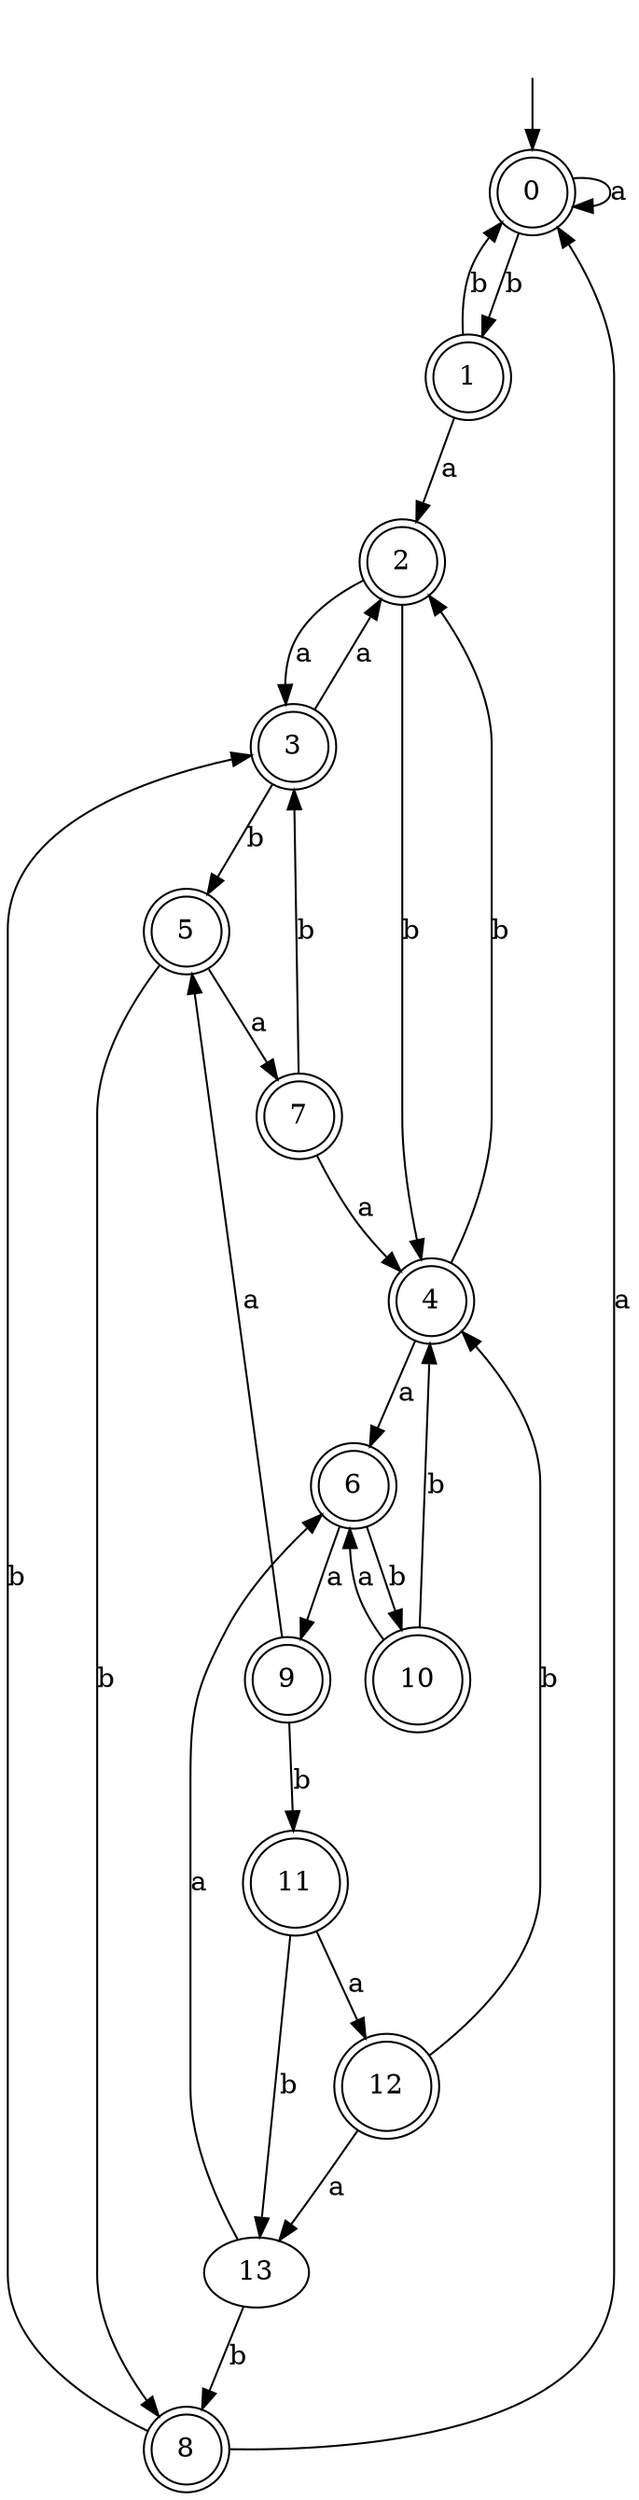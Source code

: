 digraph RandomDFA {
  __start0 [label="", shape=none];
  __start0 -> 0 [label=""];
  0 [shape=circle] [shape=doublecircle]
  0 -> 0 [label="a"]
  0 -> 1 [label="b"]
  1 [shape=doublecircle]
  1 -> 2 [label="a"]
  1 -> 0 [label="b"]
  2 [shape=doublecircle]
  2 -> 3 [label="a"]
  2 -> 4 [label="b"]
  3 [shape=doublecircle]
  3 -> 2 [label="a"]
  3 -> 5 [label="b"]
  4 [shape=doublecircle]
  4 -> 6 [label="a"]
  4 -> 2 [label="b"]
  5 [shape=doublecircle]
  5 -> 7 [label="a"]
  5 -> 8 [label="b"]
  6 [shape=doublecircle]
  6 -> 9 [label="a"]
  6 -> 10 [label="b"]
  7 [shape=doublecircle]
  7 -> 4 [label="a"]
  7 -> 3 [label="b"]
  8 [shape=doublecircle]
  8 -> 0 [label="a"]
  8 -> 3 [label="b"]
  9 [shape=doublecircle]
  9 -> 5 [label="a"]
  9 -> 11 [label="b"]
  10 [shape=doublecircle]
  10 -> 6 [label="a"]
  10 -> 4 [label="b"]
  11 [shape=doublecircle]
  11 -> 12 [label="a"]
  11 -> 13 [label="b"]
  12 [shape=doublecircle]
  12 -> 13 [label="a"]
  12 -> 4 [label="b"]
  13
  13 -> 6 [label="a"]
  13 -> 8 [label="b"]
}
